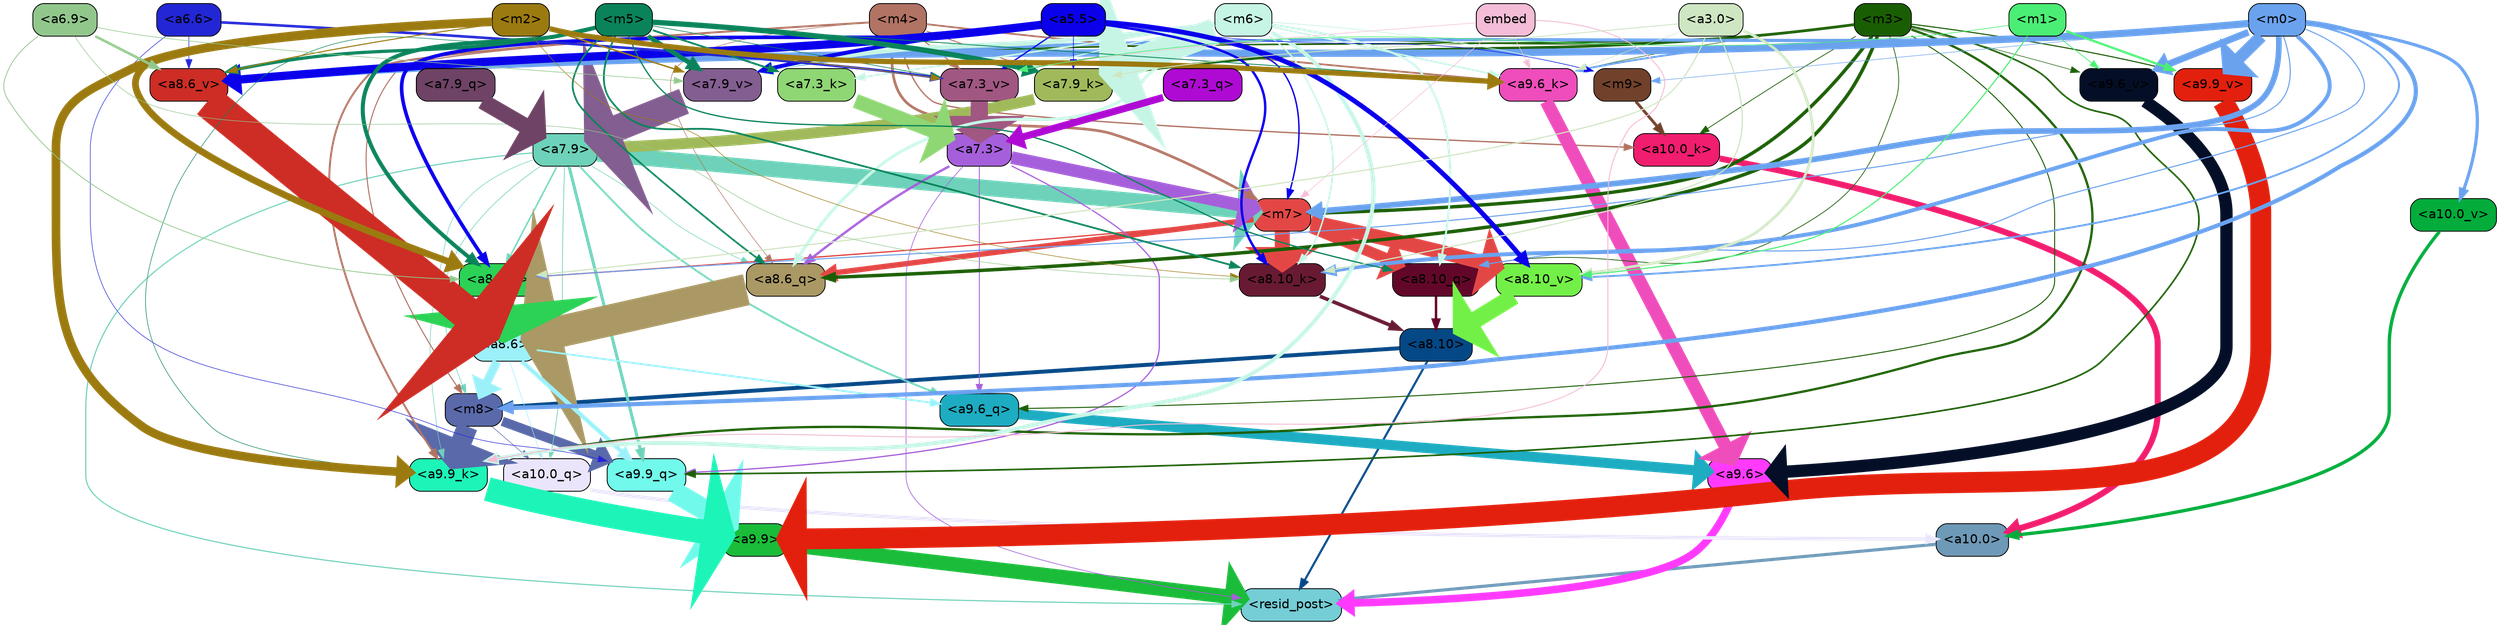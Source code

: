 strict digraph "" {
	graph [bgcolor=transparent,
		layout=dot,
		overlap=false,
		splines=true
	];
	"<a10.0>"	[color=black,
		fillcolor="#6e99b7",
		fontname=Helvetica,
		shape=box,
		style="filled, rounded"];
	"<resid_post>"	[color=black,
		fillcolor="#75cdd5",
		fontname=Helvetica,
		shape=box,
		style="filled, rounded"];
	"<a10.0>" -> "<resid_post>"	[color="#6e99b7",
		penwidth=3.4253244400024414];
	"<a9.9>"	[color=black,
		fillcolor="#1abc39",
		fontname=Helvetica,
		shape=box,
		style="filled, rounded"];
	"<a9.9>" -> "<resid_post>"	[color="#1abc39",
		penwidth=16.05378818511963];
	"<a9.6>"	[color=black,
		fillcolor="#ff3afd",
		fontname=Helvetica,
		shape=box,
		style="filled, rounded"];
	"<a9.6>" -> "<resid_post>"	[color="#ff3afd",
		penwidth=8.33797836303711];
	"<a8.10>"	[color=black,
		fillcolor="#054886",
		fontname=Helvetica,
		shape=box,
		style="filled, rounded"];
	"<a8.10>" -> "<resid_post>"	[color="#054886",
		penwidth=2.3390636444091797];
	"<m8>"	[color=black,
		fillcolor="#5a69aa",
		fontname=Helvetica,
		shape=box,
		style="filled, rounded"];
	"<a8.10>" -> "<m8>"	[color="#054886",
		penwidth=4.388927459716797];
	"<a7.9>"	[color=black,
		fillcolor="#6dd2b9",
		fontname=Helvetica,
		shape=box,
		style="filled, rounded"];
	"<a7.9>" -> "<resid_post>"	[color="#6dd2b9",
		penwidth=1.1926651000976562];
	"<a10.0_q>"	[color=black,
		fillcolor="#eae5fb",
		fontname=Helvetica,
		shape=box,
		style="filled, rounded"];
	"<a7.9>" -> "<a10.0_q>"	[color="#6dd2b9",
		penwidth=0.7811813354492188];
	"<a7.9>" -> "<m8>"	[color="#6dd2b9",
		penwidth=0.6738662719726562];
	"<a9.9_q>"	[color=black,
		fillcolor="#71faeb",
		fontname=Helvetica,
		shape=box,
		style="filled, rounded"];
	"<a7.9>" -> "<a9.9_q>"	[color="#6dd2b9",
		penwidth=3.33896541595459];
	"<a9.6_q>"	[color=black,
		fillcolor="#1dacc1",
		fontname=Helvetica,
		shape=box,
		style="filled, rounded"];
	"<a7.9>" -> "<a9.6_q>"	[color="#6dd2b9",
		penwidth=2.0531044006347656];
	"<a9.9_k>"	[color=black,
		fillcolor="#1df4b7",
		fontname=Helvetica,
		shape=box,
		style="filled, rounded"];
	"<a7.9>" -> "<a9.9_k>"	[color="#6dd2b9",
		penwidth=0.6];
	"<a8.6_q>"	[color=black,
		fillcolor="#aa9964",
		fontname=Helvetica,
		shape=box,
		style="filled, rounded"];
	"<a7.9>" -> "<a8.6_q>"	[color="#6dd2b9",
		penwidth=0.6];
	"<a8.6_k>"	[color=black,
		fillcolor="#2bd255",
		fontname=Helvetica,
		shape=box,
		style="filled, rounded"];
	"<a7.9>" -> "<a8.6_k>"	[color="#6dd2b9",
		penwidth=1.5751152038574219];
	"<m7>"	[color=black,
		fillcolor="#e34745",
		fontname=Helvetica,
		shape=box,
		style="filled, rounded"];
	"<a7.9>" -> "<m7>"	[color="#6dd2b9",
		penwidth=17.67833709716797];
	"<a7.3>"	[color=black,
		fillcolor="#a65fda",
		fontname=Helvetica,
		shape=box,
		style="filled, rounded"];
	"<a7.3>" -> "<resid_post>"	[color="#a65fda",
		penwidth=0.7339706420898438];
	"<a7.3>" -> "<a9.9_q>"	[color="#a65fda",
		penwidth=1.3609809875488281];
	"<a7.3>" -> "<a9.6_q>"	[color="#a65fda",
		penwidth=0.9587650299072266];
	"<a7.3>" -> "<a8.6_q>"	[color="#a65fda",
		penwidth=2.597522735595703];
	"<a7.3>" -> "<m7>"	[color="#a65fda",
		penwidth=13.925512313842773];
	"<a10.0_q>" -> "<a10.0>"	[color="#eae5fb",
		penwidth=3.861766815185547];
	"<a10.0_k>"	[color=black,
		fillcolor="#f11d6e",
		fontname=Helvetica,
		shape=box,
		style="filled, rounded"];
	"<a10.0_k>" -> "<a10.0>"	[color="#f11d6e",
		penwidth=6.691814422607422];
	"<a10.0_v>"	[color=black,
		fillcolor="#03ac3b",
		fontname=Helvetica,
		shape=box,
		style="filled, rounded"];
	"<a10.0_v>" -> "<a10.0>"	[color="#03ac3b",
		penwidth=3.703948974609375];
	"<m8>" -> "<a10.0_q>"	[color="#5a69aa",
		penwidth=0.6];
	"<m8>" -> "<a9.9_q>"	[color="#5a69aa",
		penwidth=10.407995223999023];
	"<m8>" -> "<a9.9_k>"	[color="#5a69aa",
		penwidth=22.67278480529785];
	"<a8.6>"	[color=black,
		fillcolor="#9cf0fa",
		fontname=Helvetica,
		shape=box,
		style="filled, rounded"];
	"<a8.6>" -> "<a10.0_q>"	[color="#9cf0fa",
		penwidth=0.6];
	"<a8.6>" -> "<m8>"	[color="#9cf0fa",
		penwidth=9.616483688354492];
	"<a8.6>" -> "<a9.9_q>"	[color="#9cf0fa",
		penwidth=4.681654930114746];
	"<a8.6>" -> "<a9.6_q>"	[color="#9cf0fa",
		penwidth=2.0046749114990234];
	"<m9>"	[color=black,
		fillcolor="#71412b",
		fontname=Helvetica,
		shape=box,
		style="filled, rounded"];
	"<m9>" -> "<a10.0_k>"	[color="#71412b",
		penwidth=3.1536026000976562];
	"<m4>"	[color=black,
		fillcolor="#b17363",
		fontname=Helvetica,
		shape=box,
		style="filled, rounded"];
	"<m4>" -> "<a10.0_k>"	[color="#b17363",
		penwidth=1.4532089233398438];
	"<m4>" -> "<m8>"	[color="#b17363",
		penwidth=1.1121444702148438];
	"<m4>" -> "<a9.9_k>"	[color="#b17363",
		penwidth=2.1296005249023438];
	"<a9.6_k>"	[color=black,
		fillcolor="#ee4dbb",
		fontname=Helvetica,
		shape=box,
		style="filled, rounded"];
	"<m4>" -> "<a9.6_k>"	[color="#b17363",
		penwidth=1.93524169921875];
	"<m4>" -> "<a8.6_q>"	[color="#b17363",
		penwidth=0.6086311340332031];
	"<m4>" -> "<m7>"	[color="#b17363",
		penwidth=2.9153175354003906];
	"<a7.9_k>"	[color=black,
		fillcolor="#a0ba5b",
		fontname=Helvetica,
		shape=box,
		style="filled, rounded"];
	"<m4>" -> "<a7.9_k>"	[color="#b17363",
		penwidth=1.0983266830444336];
	"<a7.3_v>"	[color=black,
		fillcolor="#a05781",
		fontname=Helvetica,
		shape=box,
		style="filled, rounded"];
	"<m4>" -> "<a7.3_v>"	[color="#b17363",
		penwidth=1.2746734619140625];
	"<m3>"	[color=black,
		fillcolor="#1a5e04",
		fontname=Helvetica,
		shape=box,
		style="filled, rounded"];
	"<m3>" -> "<a10.0_k>"	[color="#1a5e04",
		penwidth=0.8012542724609375];
	"<m3>" -> "<a9.9_q>"	[color="#1a5e04",
		penwidth=1.8098411560058594];
	"<m3>" -> "<a9.6_q>"	[color="#1a5e04",
		penwidth=1.0731983184814453];
	"<m3>" -> "<a9.9_k>"	[color="#1a5e04",
		penwidth=2.538074493408203];
	"<m3>" -> "<a9.6_k>"	[color="#1a5e04",
		penwidth=0.6];
	"<a9.9_v>"	[color=black,
		fillcolor="#e2200d",
		fontname=Helvetica,
		shape=box,
		style="filled, rounded"];
	"<m3>" -> "<a9.9_v>"	[color="#1a5e04",
		penwidth=1.1908531188964844];
	"<a9.6_v>"	[color=black,
		fillcolor="#040e26",
		fontname=Helvetica,
		shape=box,
		style="filled, rounded"];
	"<m3>" -> "<a9.6_v>"	[color="#1a5e04",
		penwidth=0.6];
	"<a8.10_q>"	[color=black,
		fillcolor="#620729",
		fontname=Helvetica,
		shape=box,
		style="filled, rounded"];
	"<m3>" -> "<a8.10_q>"	[color="#1a5e04",
		penwidth=0.7969093322753906];
	"<m3>" -> "<a8.6_q>"	[color="#1a5e04",
		penwidth=3.8069801330566406];
	"<m3>" -> "<m7>"	[color="#1a5e04",
		penwidth=3.7463531494140625];
	"<m3>" -> "<a7.9_k>"	[color="#1a5e04",
		penwidth=3.0535898208618164];
	"<a7.9_v>"	[color=black,
		fillcolor="#835e90",
		fontname=Helvetica,
		shape=box,
		style="filled, rounded"];
	"<m3>" -> "<a7.9_v>"	[color="#1a5e04",
		penwidth=1.8027725219726562];
	"<m3>" -> "<a7.3_v>"	[color="#1a5e04",
		penwidth=1.0946578979492188];
	"<m0>"	[color=black,
		fillcolor="#6aa2ee",
		fontname=Helvetica,
		shape=box,
		style="filled, rounded"];
	"<m0>" -> "<a10.0_v>"	[color="#6aa2ee",
		penwidth=3.520832061767578];
	"<m0>" -> "<m8>"	[color="#6aa2ee",
		penwidth=4.624839782714844];
	"<m0>" -> "<m9>"	[color="#6aa2ee",
		penwidth=0.6];
	"<m0>" -> "<a9.6_k>"	[color="#6aa2ee",
		penwidth=2.0742149353027344];
	"<m0>" -> "<a9.9_v>"	[color="#6aa2ee",
		penwidth=13.6649169921875];
	"<m0>" -> "<a9.6_v>"	[color="#6aa2ee",
		penwidth=7.575786590576172];
	"<m0>" -> "<a8.10_q>"	[color="#6aa2ee",
		penwidth=1.1731605529785156];
	"<a8.10_k>"	[color=black,
		fillcolor="#681a33",
		fontname=Helvetica,
		shape=box,
		style="filled, rounded"];
	"<m0>" -> "<a8.10_k>"	[color="#6aa2ee",
		penwidth=4.350425720214844];
	"<m0>" -> "<a8.6_k>"	[color="#6aa2ee",
		penwidth=1.1486854553222656];
	"<a8.10_v>"	[color=black,
		fillcolor="#73f047",
		fontname=Helvetica,
		shape=box,
		style="filled, rounded"];
	"<m0>" -> "<a8.10_v>"	[color="#6aa2ee",
		penwidth=2.0526657104492188];
	"<a8.6_v>"	[color=black,
		fillcolor="#cd2d25",
		fontname=Helvetica,
		shape=box,
		style="filled, rounded"];
	"<m0>" -> "<a8.6_v>"	[color="#6aa2ee",
		penwidth=7.951751708984375];
	"<m0>" -> "<m7>"	[color="#6aa2ee",
		penwidth=6.283721923828125];
	"<m0>" -> "<a7.9_v>"	[color="#6aa2ee",
		penwidth=3.447589874267578];
	"<m6>"	[color=black,
		fillcolor="#c6f4e5",
		fontname=Helvetica,
		shape=box,
		style="filled, rounded"];
	"<m6>" -> "<m9>"	[color="#c6f4e5",
		penwidth=0.7276992797851562];
	"<m6>" -> "<a9.9_k>"	[color="#c6f4e5",
		penwidth=4.405937194824219];
	"<m6>" -> "<a9.6_k>"	[color="#c6f4e5",
		penwidth=1.6540985107421875];
	"<m6>" -> "<a8.10_q>"	[color="#c6f4e5",
		penwidth=2.2618331909179688];
	"<m6>" -> "<a8.6_q>"	[color="#c6f4e5",
		penwidth=3.241657257080078];
	"<m6>" -> "<a8.10_k>"	[color="#c6f4e5",
		penwidth=1.733642578125];
	"<m6>" -> "<a7.9_k>"	[color="#c6f4e5",
		penwidth=29.52049446105957];
	"<a7.3_k>"	[color=black,
		fillcolor="#8fd674",
		fontname=Helvetica,
		shape=box,
		style="filled, rounded"];
	"<m6>" -> "<a7.3_k>"	[color="#c6f4e5",
		penwidth=1.8433246612548828];
	"<m6>" -> "<a7.9_v>"	[color="#c6f4e5",
		penwidth=5.381137847900391];
	"<m6>" -> "<a7.3_v>"	[color="#c6f4e5",
		penwidth=1.3778877258300781];
	"<a5.5>"	[color=black,
		fillcolor="#0a00ea",
		fontname=Helvetica,
		shape=box,
		style="filled, rounded"];
	"<a5.5>" -> "<m9>"	[color="#0a00ea",
		penwidth=0.6];
	"<a5.5>" -> "<a8.10_k>"	[color="#0a00ea",
		penwidth=2.6749038696289062];
	"<a5.5>" -> "<a8.6_k>"	[color="#0a00ea",
		penwidth=3.9810218811035156];
	"<a5.5>" -> "<a8.10_v>"	[color="#0a00ea",
		penwidth=5.2978057861328125];
	"<a5.5>" -> "<a8.6_v>"	[color="#0a00ea",
		penwidth=9.177913665771484];
	"<a5.5>" -> "<m7>"	[color="#0a00ea",
		penwidth=1.5525360107421875];
	"<a5.5>" -> "<a7.9_k>"	[color="#0a00ea",
		penwidth=0.6708955764770508];
	"<a5.5>" -> "<a7.9_v>"	[color="#0a00ea",
		penwidth=4.432796478271484];
	"<a5.5>" -> "<a7.3_v>"	[color="#0a00ea",
		penwidth=1.4417800903320312];
	"<a9.9_q>" -> "<a9.9>"	[color="#71faeb",
		penwidth=23.20368194580078];
	"<a9.6_q>" -> "<a9.6>"	[color="#1dacc1",
		penwidth=11.181507110595703];
	"<a9.9_k>" -> "<a9.9>"	[color="#1df4b7",
		penwidth=26.641464233398438];
	"<a9.6_k>" -> "<a9.6>"	[color="#ee4dbb",
		penwidth=14.532459259033203];
	"<a9.9_v>" -> "<a9.9>"	[color="#e2200d",
		penwidth=23.02225112915039];
	"<a9.6_v>" -> "<a9.6>"	[color="#040e26",
		penwidth=13.634431838989258];
	"<a6.6>"	[color=black,
		fillcolor="#2226d5",
		fontname=Helvetica,
		shape=box,
		style="filled, rounded"];
	"<a6.6>" -> "<a9.9_q>"	[color="#2226d5",
		penwidth=0.6];
	"<a6.6>" -> "<a8.6_v>"	[color="#2226d5",
		penwidth=0.6731643676757812];
	"<a6.6>" -> "<a7.3_v>"	[color="#2226d5",
		penwidth=2.8381996154785156];
	"<m5>"	[color=black,
		fillcolor="#0a835b",
		fontname=Helvetica,
		shape=box,
		style="filled, rounded"];
	"<m5>" -> "<a9.9_k>"	[color="#0a835b",
		penwidth=0.6];
	"<m5>" -> "<a9.6_k>"	[color="#0a835b",
		penwidth=0.9087238311767578];
	"<m5>" -> "<a8.10_q>"	[color="#0a835b",
		penwidth=1.3886604309082031];
	"<m5>" -> "<a8.6_q>"	[color="#0a835b",
		penwidth=1.8975334167480469];
	"<m5>" -> "<a8.10_k>"	[color="#0a835b",
		penwidth=1.9560012817382812];
	"<m5>" -> "<a8.6_k>"	[color="#0a835b",
		penwidth=4.4348602294921875];
	"<m5>" -> "<a8.6_v>"	[color="#0a835b",
		penwidth=3.547332763671875];
	"<m5>" -> "<a7.9_k>"	[color="#0a835b",
		penwidth=5.895898818969727];
	"<m5>" -> "<a7.3_k>"	[color="#0a835b",
		penwidth=2.047999382019043];
	"<m5>" -> "<a7.9_v>"	[color="#0a835b",
		penwidth=5.163473129272461];
	"<m5>" -> "<a7.3_v>"	[color="#0a835b",
		penwidth=0.7120857238769531];
	"<m2>"	[color=black,
		fillcolor="#9b7a10",
		fontname=Helvetica,
		shape=box,
		style="filled, rounded"];
	"<m2>" -> "<a9.9_k>"	[color="#9b7a10",
		penwidth=9.546476364135742];
	"<m2>" -> "<a9.6_k>"	[color="#9b7a10",
		penwidth=5.765581130981445];
	"<m2>" -> "<a8.10_k>"	[color="#9b7a10",
		penwidth=0.6];
	"<m2>" -> "<a8.6_k>"	[color="#9b7a10",
		penwidth=7.5130767822265625];
	"<m2>" -> "<a8.6_v>"	[color="#9b7a10",
		penwidth=1.1399917602539062];
	"<m2>" -> "<a7.9_v>"	[color="#9b7a10",
		penwidth=1.5795440673828125];
	"<m2>" -> "<a7.3_v>"	[color="#9b7a10",
		penwidth=0.8394660949707031];
	embed	[color=black,
		fillcolor="#f4bcd6",
		fontname=Helvetica,
		shape=box,
		style="filled, rounded"];
	embed -> "<a9.9_k>"	[color="#f4bcd6",
		penwidth=1.044057846069336];
	embed -> "<a9.6_k>"	[color="#f4bcd6",
		penwidth=0.6];
	embed -> "<m7>"	[color="#f4bcd6",
		penwidth=0.6];
	embed -> "<a7.3_v>"	[color="#f4bcd6",
		penwidth=0.6];
	"<a3.0>"	[color=black,
		fillcolor="#cfe6c2",
		fontname=Helvetica,
		shape=box,
		style="filled, rounded"];
	"<a3.0>" -> "<a9.6_k>"	[color="#cfe6c2",
		penwidth=0.6];
	"<a3.0>" -> "<a8.10_k>"	[color="#cfe6c2",
		penwidth=1.2375259399414062];
	"<a3.0>" -> "<a8.6_k>"	[color="#cfe6c2",
		penwidth=1.2278594970703125];
	"<a3.0>" -> "<a8.10_v>"	[color="#cfe6c2",
		penwidth=2.9724464416503906];
	"<a3.0>" -> "<a7.9_k>"	[color="#cfe6c2",
		penwidth=0.9558658599853516];
	"<m1>"	[color=black,
		fillcolor="#4bee74",
		fontname=Helvetica,
		shape=box,
		style="filled, rounded"];
	"<m1>" -> "<a9.9_v>"	[color="#4bee74",
		penwidth=2.484710693359375];
	"<m1>" -> "<a9.6_v>"	[color="#4bee74",
		penwidth=0.8296928405761719];
	"<m1>" -> "<a8.10_v>"	[color="#4bee74",
		penwidth=1.2231903076171875];
	"<m1>" -> "<a7.3_v>"	[color="#4bee74",
		penwidth=0.7203178405761719];
	"<a8.10_q>" -> "<a8.10>"	[color="#620729",
		penwidth=2.6974411010742188];
	"<a8.6_q>" -> "<a8.6>"	[color="#aa9964",
		penwidth=34.91962909698486];
	"<a8.10_k>" -> "<a8.10>"	[color="#681a33",
		penwidth=3.9815139770507812];
	"<a8.6_k>" -> "<a8.6>"	[color="#2bd255",
		penwidth=30.12779998779297];
	"<a8.10_v>" -> "<a8.10>"	[color="#73f047",
		penwidth=18.80433464050293];
	"<a8.6_v>" -> "<a8.6>"	[color="#cd2d25",
		penwidth=37.04597568511963];
	"<m7>" -> "<a8.10_q>"	[color="#e34745",
		penwidth=12.189899444580078];
	"<m7>" -> "<a8.6_q>"	[color="#e34745",
		penwidth=5.949329376220703];
	"<m7>" -> "<a8.10_k>"	[color="#e34745",
		penwidth=16.634174346923828];
	"<m7>" -> "<a8.6_k>"	[color="#e34745",
		penwidth=1.4160232543945312];
	"<m7>" -> "<a8.10_v>"	[color="#e34745",
		penwidth=15.893604278564453];
	"<a6.9>"	[color=black,
		fillcolor="#92c78c",
		fontname=Helvetica,
		shape=box,
		style="filled, rounded"];
	"<a6.9>" -> "<a8.10_k>"	[color="#92c78c",
		penwidth=0.6];
	"<a6.9>" -> "<a8.6_k>"	[color="#92c78c",
		penwidth=0.8667373657226562];
	"<a6.9>" -> "<a8.6_v>"	[color="#92c78c",
		penwidth=2.8011817932128906];
	"<a6.9>" -> "<a7.9_v>"	[color="#92c78c",
		penwidth=0.6784553527832031];
	"<a7.9_q>"	[color=black,
		fillcolor="#6e4365",
		fontname=Helvetica,
		shape=box,
		style="filled, rounded"];
	"<a7.9_q>" -> "<a7.9>"	[color="#6e4365",
		penwidth=17.651885986328125];
	"<a7.3_q>"	[color=black,
		fillcolor="#af0ad4",
		fontname=Helvetica,
		shape=box,
		style="filled, rounded"];
	"<a7.3_q>" -> "<a7.3>"	[color="#af0ad4",
		penwidth=7.866306304931641];
	"<a7.9_k>" -> "<a7.9>"	[color="#a0ba5b",
		penwidth=12.17039680480957];
	"<a7.3_k>" -> "<a7.3>"	[color="#8fd674",
		penwidth=16.016246795654297];
	"<a7.9_v>" -> "<a7.9>"	[color="#835e90",
		penwidth=29.394658088684082];
	"<a7.3_v>" -> "<a7.3>"	[color="#a05781",
		penwidth=19.01776695251465];
}
